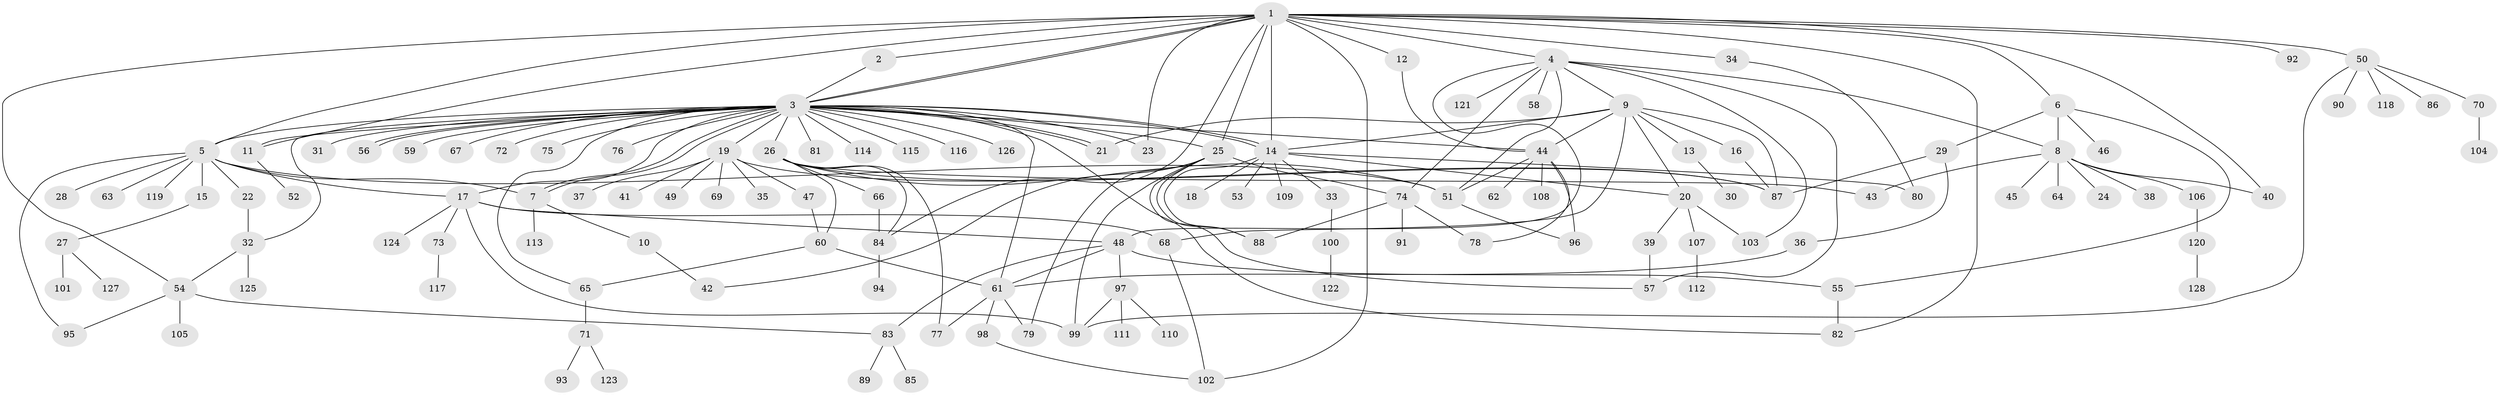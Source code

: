 // coarse degree distribution, {17: 0.011111111111111112, 2: 0.28888888888888886, 28: 0.011111111111111112, 9: 0.03333333333333333, 10: 0.022222222222222223, 4: 0.044444444444444446, 3: 0.07777777777777778, 8: 0.044444444444444446, 6: 0.03333333333333333, 1: 0.4, 7: 0.011111111111111112, 5: 0.022222222222222223}
// Generated by graph-tools (version 1.1) at 2025/50/03/04/25 22:50:26]
// undirected, 128 vertices, 188 edges
graph export_dot {
  node [color=gray90,style=filled];
  1;
  2;
  3;
  4;
  5;
  6;
  7;
  8;
  9;
  10;
  11;
  12;
  13;
  14;
  15;
  16;
  17;
  18;
  19;
  20;
  21;
  22;
  23;
  24;
  25;
  26;
  27;
  28;
  29;
  30;
  31;
  32;
  33;
  34;
  35;
  36;
  37;
  38;
  39;
  40;
  41;
  42;
  43;
  44;
  45;
  46;
  47;
  48;
  49;
  50;
  51;
  52;
  53;
  54;
  55;
  56;
  57;
  58;
  59;
  60;
  61;
  62;
  63;
  64;
  65;
  66;
  67;
  68;
  69;
  70;
  71;
  72;
  73;
  74;
  75;
  76;
  77;
  78;
  79;
  80;
  81;
  82;
  83;
  84;
  85;
  86;
  87;
  88;
  89;
  90;
  91;
  92;
  93;
  94;
  95;
  96;
  97;
  98;
  99;
  100;
  101;
  102;
  103;
  104;
  105;
  106;
  107;
  108;
  109;
  110;
  111;
  112;
  113;
  114;
  115;
  116;
  117;
  118;
  119;
  120;
  121;
  122;
  123;
  124;
  125;
  126;
  127;
  128;
  1 -- 2;
  1 -- 3;
  1 -- 3;
  1 -- 4;
  1 -- 5;
  1 -- 6;
  1 -- 11;
  1 -- 12;
  1 -- 14;
  1 -- 23;
  1 -- 25;
  1 -- 34;
  1 -- 40;
  1 -- 50;
  1 -- 54;
  1 -- 82;
  1 -- 84;
  1 -- 92;
  1 -- 102;
  2 -- 3;
  3 -- 5;
  3 -- 7;
  3 -- 7;
  3 -- 11;
  3 -- 14;
  3 -- 14;
  3 -- 17;
  3 -- 19;
  3 -- 21;
  3 -- 21;
  3 -- 23;
  3 -- 25;
  3 -- 26;
  3 -- 31;
  3 -- 32;
  3 -- 44;
  3 -- 56;
  3 -- 56;
  3 -- 59;
  3 -- 61;
  3 -- 65;
  3 -- 67;
  3 -- 72;
  3 -- 75;
  3 -- 76;
  3 -- 81;
  3 -- 82;
  3 -- 114;
  3 -- 115;
  3 -- 116;
  3 -- 126;
  4 -- 8;
  4 -- 9;
  4 -- 48;
  4 -- 51;
  4 -- 57;
  4 -- 58;
  4 -- 74;
  4 -- 103;
  4 -- 121;
  5 -- 7;
  5 -- 15;
  5 -- 17;
  5 -- 22;
  5 -- 28;
  5 -- 51;
  5 -- 63;
  5 -- 95;
  5 -- 119;
  6 -- 8;
  6 -- 29;
  6 -- 46;
  6 -- 55;
  7 -- 10;
  7 -- 113;
  8 -- 24;
  8 -- 38;
  8 -- 40;
  8 -- 43;
  8 -- 45;
  8 -- 64;
  8 -- 106;
  9 -- 13;
  9 -- 14;
  9 -- 16;
  9 -- 20;
  9 -- 21;
  9 -- 44;
  9 -- 68;
  9 -- 87;
  10 -- 42;
  11 -- 52;
  12 -- 44;
  13 -- 30;
  14 -- 18;
  14 -- 20;
  14 -- 33;
  14 -- 53;
  14 -- 80;
  14 -- 88;
  14 -- 109;
  15 -- 27;
  16 -- 87;
  17 -- 48;
  17 -- 68;
  17 -- 73;
  17 -- 99;
  17 -- 124;
  19 -- 35;
  19 -- 37;
  19 -- 41;
  19 -- 47;
  19 -- 49;
  19 -- 69;
  19 -- 87;
  20 -- 39;
  20 -- 103;
  20 -- 107;
  22 -- 32;
  25 -- 42;
  25 -- 57;
  25 -- 74;
  25 -- 79;
  25 -- 88;
  25 -- 99;
  26 -- 43;
  26 -- 51;
  26 -- 60;
  26 -- 66;
  26 -- 77;
  26 -- 84;
  26 -- 87;
  27 -- 101;
  27 -- 127;
  29 -- 36;
  29 -- 87;
  32 -- 54;
  32 -- 125;
  33 -- 100;
  34 -- 80;
  36 -- 61;
  39 -- 57;
  44 -- 51;
  44 -- 62;
  44 -- 78;
  44 -- 96;
  44 -- 108;
  47 -- 60;
  48 -- 55;
  48 -- 61;
  48 -- 83;
  48 -- 97;
  50 -- 70;
  50 -- 86;
  50 -- 90;
  50 -- 99;
  50 -- 118;
  51 -- 96;
  54 -- 83;
  54 -- 95;
  54 -- 105;
  55 -- 82;
  60 -- 61;
  60 -- 65;
  61 -- 77;
  61 -- 79;
  61 -- 98;
  65 -- 71;
  66 -- 84;
  68 -- 102;
  70 -- 104;
  71 -- 93;
  71 -- 123;
  73 -- 117;
  74 -- 78;
  74 -- 88;
  74 -- 91;
  83 -- 85;
  83 -- 89;
  84 -- 94;
  97 -- 99;
  97 -- 110;
  97 -- 111;
  98 -- 102;
  100 -- 122;
  106 -- 120;
  107 -- 112;
  120 -- 128;
}

